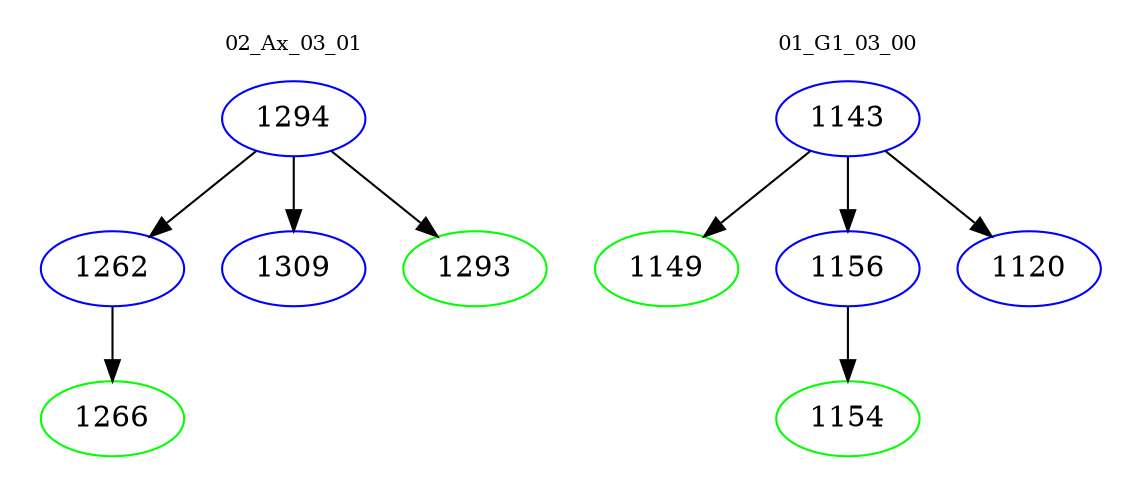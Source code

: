 digraph{
subgraph cluster_0 {
color = white
label = "02_Ax_03_01";
fontsize=10;
T0_1294 [label="1294", color="blue"]
T0_1294 -> T0_1262 [color="black"]
T0_1262 [label="1262", color="blue"]
T0_1262 -> T0_1266 [color="black"]
T0_1266 [label="1266", color="green"]
T0_1294 -> T0_1309 [color="black"]
T0_1309 [label="1309", color="blue"]
T0_1294 -> T0_1293 [color="black"]
T0_1293 [label="1293", color="green"]
}
subgraph cluster_1 {
color = white
label = "01_G1_03_00";
fontsize=10;
T1_1143 [label="1143", color="blue"]
T1_1143 -> T1_1149 [color="black"]
T1_1149 [label="1149", color="green"]
T1_1143 -> T1_1156 [color="black"]
T1_1156 [label="1156", color="blue"]
T1_1156 -> T1_1154 [color="black"]
T1_1154 [label="1154", color="green"]
T1_1143 -> T1_1120 [color="black"]
T1_1120 [label="1120", color="blue"]
}
}
